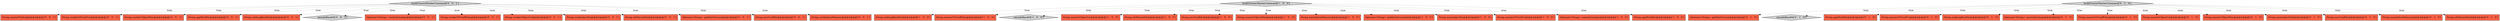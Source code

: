 digraph {
41 [style = filled, label = "String masterPublicIp@@@2@@@['0', '0', '1']", fillcolor = tomato, shape = box image = "AAA0AAABBB3BBB"];
1 [style = filled, label = "String sinkLogRootDir@@@2@@@['1', '0', '0']", fillcolor = tomato, shape = box image = "AAA0AAABBB1BBB"];
20 [style = filled, label = "Optional<String> gobblinVersion@@@2@@@['0', '1', '0']", fillcolor = tomato, shape = box image = "AAA0AAABBB2BBB"];
26 [style = filled, label = "encodeBase64['0', '1', '0']", fillcolor = lightgray, shape = diamond image = "AAA0AAABBB2BBB"];
25 [style = filled, label = "String appWorkDir@@@2@@@['0', '1', '0']", fillcolor = tomato, shape = box image = "AAA0AAABBB2BBB"];
15 [style = filled, label = "String masterS3ConfUri@@@2@@@['0', '1', '0']", fillcolor = tomato, shape = box image = "AAA0AAABBB2BBB"];
31 [style = filled, label = "String workerS3ConfUri@@@2@@@['0', '0', '1']", fillcolor = tomato, shape = box image = "AAA0AAABBB3BBB"];
27 [style = filled, label = "buildClusterMasterCommand['0', '1', '0']", fillcolor = lightgray, shape = diamond image = "AAA0AAABBB2BBB"];
16 [style = filled, label = "String sinkLogRootDir@@@2@@@['0', '1', '0']", fillcolor = tomato, shape = box image = "AAA0AAABBB2BBB"];
37 [style = filled, label = "String workerS3JarsFiles@@@2@@@['0', '0', '1']", fillcolor = tomato, shape = box image = "AAA0AAABBB3BBB"];
33 [style = filled, label = "String appWorkDir@@@2@@@['0', '0', '1']", fillcolor = tomato, shape = box image = "AAA0AAABBB3BBB"];
21 [style = filled, label = "Optional<String> masterJvmArgs@@@2@@@['0', '1', '0']", fillcolor = tomato, shape = box image = "AAA0AAABBB2BBB"];
14 [style = filled, label = "String masterS3ConfFiles@@@2@@@['0', '1', '0']", fillcolor = tomato, shape = box image = "AAA0AAABBB2BBB"];
9 [style = filled, label = "String masterS3ConfFiles@@@2@@@['1', '0', '0']", fillcolor = tomato, shape = box image = "AAA0AAABBB1BBB"];
34 [style = filled, label = "String sinkLogRootDir@@@2@@@['0', '0', '1']", fillcolor = tomato, shape = box image = "AAA0AAABBB3BBB"];
32 [style = filled, label = "encodeBase64['0', '0', '1']", fillcolor = lightgray, shape = diamond image = "AAA0AAABBB3BBB"];
40 [style = filled, label = "Optional<String> workerJvmArgs@@@2@@@['0', '0', '1']", fillcolor = tomato, shape = box image = "AAA0AAABBB3BBB"];
6 [style = filled, label = "buildClusterMasterCommand['1', '0', '0']", fillcolor = lightgray, shape = diamond image = "AAA0AAABBB1BBB"];
42 [style = filled, label = "buildClusterWorkerCommand['0', '0', '1']", fillcolor = lightgray, shape = diamond image = "AAA0AAABBB3BBB"];
28 [style = filled, label = "String workerS3ConfFiles@@@2@@@['0', '0', '1']", fillcolor = tomato, shape = box image = "AAA0AAABBB3BBB"];
5 [style = filled, label = "encodeBase64['1', '0', '0']", fillcolor = lightgray, shape = diamond image = "AAA0AAABBB1BBB"];
38 [style = filled, label = "String workerS3JarsUri@@@2@@@['0', '0', '1']", fillcolor = tomato, shape = box image = "AAA0AAABBB3BBB"];
11 [style = filled, label = "String masterS3JarsUri@@@2@@@['1', '0', '0']", fillcolor = tomato, shape = box image = "AAA0AAABBB1BBB"];
12 [style = filled, label = "String nfsParentDir@@@2@@@['1', '0', '0']", fillcolor = tomato, shape = box image = "AAA0AAABBB1BBB"];
23 [style = filled, label = "String masterS3JarsUri@@@2@@@['0', '1', '0']", fillcolor = tomato, shape = box image = "AAA0AAABBB2BBB"];
18 [style = filled, label = "String masterS3JarsFiles@@@2@@@['0', '1', '0']", fillcolor = tomato, shape = box image = "AAA0AAABBB2BBB"];
3 [style = filled, label = "String awsConfDir@@@2@@@['1', '0', '0']", fillcolor = tomato, shape = box image = "AAA0AAABBB1BBB"];
24 [style = filled, label = "String masterJarsDir@@@2@@@['0', '1', '0']", fillcolor = tomato, shape = box image = "AAA0AAABBB2BBB"];
36 [style = filled, label = "String workerJarsDir@@@2@@@['0', '0', '1']", fillcolor = tomato, shape = box image = "AAA0AAABBB3BBB"];
22 [style = filled, label = "String awsConfDir@@@2@@@['0', '1', '0']", fillcolor = tomato, shape = box image = "AAA0AAABBB2BBB"];
0 [style = filled, label = "String masterS3JarsFiles@@@2@@@['1', '0', '0']", fillcolor = tomato, shape = box image = "AAA0AAABBB1BBB"];
39 [style = filled, label = "String nfsParentDir@@@2@@@['0', '0', '1']", fillcolor = tomato, shape = box image = "AAA0AAABBB3BBB"];
2 [style = filled, label = "String masterJvmMemory@@@2@@@['1', '0', '0']", fillcolor = tomato, shape = box image = "AAA0AAABBB1BBB"];
8 [style = filled, label = "Optional<String> gobblinVersion@@@2@@@['1', '0', '0']", fillcolor = tomato, shape = box image = "AAA0AAABBB1BBB"];
7 [style = filled, label = "String masterJarsDir@@@2@@@['1', '0', '0']", fillcolor = tomato, shape = box image = "AAA0AAABBB1BBB"];
30 [style = filled, label = "Optional<String> gobblinVersion@@@2@@@['0', '0', '1']", fillcolor = tomato, shape = box image = "AAA0AAABBB3BBB"];
10 [style = filled, label = "String masterS3ConfUri@@@2@@@['1', '0', '0']", fillcolor = tomato, shape = box image = "AAA0AAABBB1BBB"];
13 [style = filled, label = "Optional<String> masterJvmArgs@@@2@@@['1', '0', '0']", fillcolor = tomato, shape = box image = "AAA0AAABBB1BBB"];
35 [style = filled, label = "String awsConfDir@@@2@@@['0', '0', '1']", fillcolor = tomato, shape = box image = "AAA0AAABBB3BBB"];
4 [style = filled, label = "String appWorkDir@@@2@@@['1', '0', '0']", fillcolor = tomato, shape = box image = "AAA0AAABBB1BBB"];
29 [style = filled, label = "String workerJvmMemory@@@2@@@['0', '0', '1']", fillcolor = tomato, shape = box image = "AAA0AAABBB3BBB"];
17 [style = filled, label = "String masterJvmMemory@@@2@@@['0', '1', '0']", fillcolor = tomato, shape = box image = "AAA0AAABBB2BBB"];
19 [style = filled, label = "String nfsParentDir@@@2@@@['0', '1', '0']", fillcolor = tomato, shape = box image = "AAA0AAABBB2BBB"];
27->18 [style = dotted, label="true"];
27->22 [style = dotted, label="true"];
27->16 [style = dotted, label="true"];
27->14 [style = dotted, label="true"];
27->20 [style = dotted, label="true"];
42->34 [style = dotted, label="true"];
6->7 [style = dotted, label="true"];
27->17 [style = dotted, label="true"];
42->29 [style = dotted, label="true"];
6->1 [style = dotted, label="true"];
27->15 [style = dotted, label="true"];
27->21 [style = dotted, label="true"];
42->35 [style = dotted, label="true"];
27->26 [style = dotted, label="true"];
27->19 [style = dotted, label="true"];
42->28 [style = dotted, label="true"];
6->0 [style = dotted, label="true"];
6->13 [style = dotted, label="true"];
6->5 [style = dotted, label="true"];
6->4 [style = dotted, label="true"];
6->8 [style = dotted, label="true"];
42->33 [style = dotted, label="true"];
42->37 [style = dotted, label="true"];
42->40 [style = dotted, label="true"];
6->10 [style = dotted, label="true"];
42->30 [style = dotted, label="true"];
42->36 [style = dotted, label="true"];
42->31 [style = dotted, label="true"];
42->38 [style = dotted, label="true"];
6->3 [style = dotted, label="true"];
6->9 [style = dotted, label="true"];
27->23 [style = dotted, label="true"];
27->25 [style = dotted, label="true"];
6->12 [style = dotted, label="true"];
6->2 [style = dotted, label="true"];
42->41 [style = dotted, label="true"];
42->39 [style = dotted, label="true"];
42->32 [style = dotted, label="true"];
27->24 [style = dotted, label="true"];
6->11 [style = dotted, label="true"];
}
